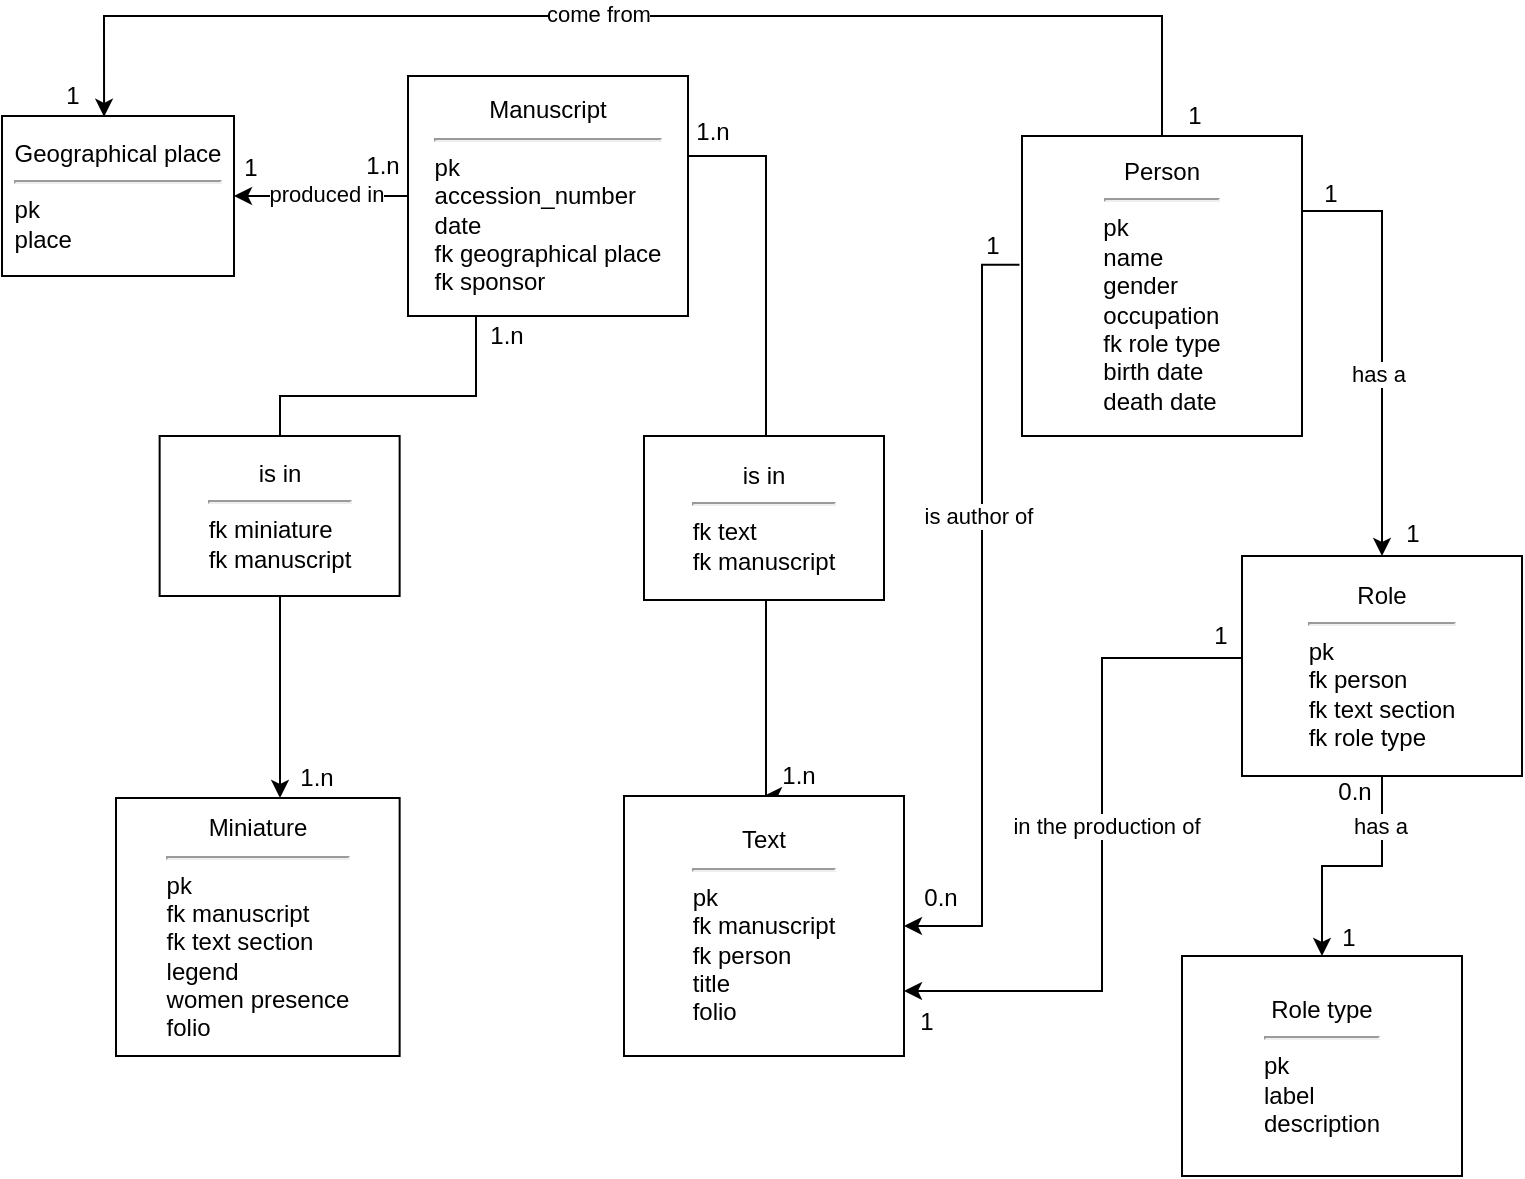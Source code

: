 <mxfile version="20.7.4" type="github">
  <diagram id="q0DILytYg0iy6yfAkVPH" name="Page-1">
    <mxGraphModel dx="896" dy="529" grid="1" gridSize="10" guides="1" tooltips="1" connect="1" arrows="1" fold="1" page="1" pageScale="1" pageWidth="827" pageHeight="1169" math="0" shadow="0">
      <root>
        <mxCell id="0" />
        <mxCell id="1" parent="0" />
        <mxCell id="4ma81mb0YaSDIXV27W-R-30" style="edgeStyle=orthogonalEdgeStyle;rounded=0;orthogonalLoop=1;jettySize=auto;html=1;" parent="1" source="Z-nDP4wHouM15RZJmkO2-1" target="Z-nDP4wHouM15RZJmkO2-10" edge="1">
          <mxGeometry relative="1" as="geometry">
            <Array as="points">
              <mxPoint x="277" y="260" />
              <mxPoint x="179" y="260" />
            </Array>
          </mxGeometry>
        </mxCell>
        <mxCell id="4ma81mb0YaSDIXV27W-R-31" style="edgeStyle=orthogonalEdgeStyle;rounded=0;orthogonalLoop=1;jettySize=auto;html=1;entryX=0.5;entryY=0;entryDx=0;entryDy=0;" parent="1" source="Z-nDP4wHouM15RZJmkO2-1" target="Z-nDP4wHouM15RZJmkO2-14" edge="1">
          <mxGeometry relative="1" as="geometry">
            <Array as="points">
              <mxPoint x="422" y="140" />
            </Array>
          </mxGeometry>
        </mxCell>
        <mxCell id="f1sQHdEGRzn72mfnm5AS-35" style="edgeStyle=orthogonalEdgeStyle;rounded=0;orthogonalLoop=1;jettySize=auto;html=1;exitX=0;exitY=0.5;exitDx=0;exitDy=0;entryX=1;entryY=0.5;entryDx=0;entryDy=0;" edge="1" parent="1" source="Z-nDP4wHouM15RZJmkO2-1" target="F8eL2Q75ojKpojj5MNbm-3">
          <mxGeometry relative="1" as="geometry" />
        </mxCell>
        <mxCell id="f1sQHdEGRzn72mfnm5AS-36" value="produced in" style="edgeLabel;html=1;align=center;verticalAlign=middle;resizable=0;points=[];" vertex="1" connectable="0" parent="f1sQHdEGRzn72mfnm5AS-35">
          <mxGeometry x="0.032" y="2" relative="1" as="geometry">
            <mxPoint x="4" y="-3" as="offset" />
          </mxGeometry>
        </mxCell>
        <mxCell id="Z-nDP4wHouM15RZJmkO2-1" value="&lt;div&gt;Manuscript&lt;/div&gt;&lt;div&gt;&lt;hr&gt;&lt;/div&gt;&lt;div align=&quot;left&quot;&gt;pk&lt;/div&gt;&lt;div align=&quot;left&quot;&gt;accession_number&lt;/div&gt;&lt;div align=&quot;left&quot;&gt;date&lt;/div&gt;&lt;div align=&quot;left&quot;&gt;fk geographical place&lt;/div&gt;&lt;div align=&quot;left&quot;&gt;fk sponsor&lt;br&gt;&lt;/div&gt;" style="rounded=0;whiteSpace=wrap;html=1;" parent="1" vertex="1">
          <mxGeometry x="243" y="100" width="140" height="120" as="geometry" />
        </mxCell>
        <mxCell id="f1sQHdEGRzn72mfnm5AS-17" style="edgeStyle=orthogonalEdgeStyle;rounded=0;orthogonalLoop=1;jettySize=auto;html=1;exitX=0;exitY=0.5;exitDx=0;exitDy=0;entryX=1;entryY=0.75;entryDx=0;entryDy=0;" edge="1" parent="1" source="Z-nDP4wHouM15RZJmkO2-4" target="Z-nDP4wHouM15RZJmkO2-14">
          <mxGeometry relative="1" as="geometry">
            <Array as="points">
              <mxPoint x="590" y="391" />
              <mxPoint x="590" y="557" />
            </Array>
          </mxGeometry>
        </mxCell>
        <mxCell id="f1sQHdEGRzn72mfnm5AS-23" value="in the production of" style="edgeLabel;html=1;align=center;verticalAlign=middle;resizable=0;points=[];" vertex="1" connectable="0" parent="f1sQHdEGRzn72mfnm5AS-17">
          <mxGeometry x="-0.072" y="2" relative="1" as="geometry">
            <mxPoint as="offset" />
          </mxGeometry>
        </mxCell>
        <mxCell id="f1sQHdEGRzn72mfnm5AS-18" style="edgeStyle=orthogonalEdgeStyle;rounded=0;orthogonalLoop=1;jettySize=auto;html=1;exitX=0.5;exitY=1;exitDx=0;exitDy=0;entryX=0.5;entryY=0;entryDx=0;entryDy=0;" edge="1" parent="1" source="Z-nDP4wHouM15RZJmkO2-4" target="f1sQHdEGRzn72mfnm5AS-9">
          <mxGeometry relative="1" as="geometry" />
        </mxCell>
        <mxCell id="f1sQHdEGRzn72mfnm5AS-22" value="has a" style="edgeLabel;html=1;align=center;verticalAlign=middle;resizable=0;points=[];" vertex="1" connectable="0" parent="f1sQHdEGRzn72mfnm5AS-18">
          <mxGeometry x="-0.591" y="3" relative="1" as="geometry">
            <mxPoint x="-4" as="offset" />
          </mxGeometry>
        </mxCell>
        <mxCell id="Z-nDP4wHouM15RZJmkO2-4" value="&lt;div&gt;Role&lt;br&gt;&lt;/div&gt;&lt;div&gt;&lt;hr&gt;&lt;/div&gt;&lt;div align=&quot;left&quot;&gt;pk&lt;/div&gt;&lt;div align=&quot;left&quot;&gt;fk person&lt;/div&gt;&lt;div align=&quot;left&quot;&gt;fk text section&lt;/div&gt;&lt;div align=&quot;left&quot;&gt;fk role type&lt;br&gt;&lt;/div&gt;" style="rounded=0;whiteSpace=wrap;html=1;" parent="1" vertex="1">
          <mxGeometry x="660" y="340" width="140" height="110" as="geometry" />
        </mxCell>
        <mxCell id="Z-nDP4wHouM15RZJmkO2-10" value="&lt;div&gt;Miniature&lt;br&gt;&lt;/div&gt;&lt;div&gt;&lt;hr&gt;&lt;/div&gt;&lt;div align=&quot;left&quot;&gt;pk&lt;/div&gt;&lt;div align=&quot;left&quot;&gt;fk manuscript&lt;/div&gt;&lt;div align=&quot;left&quot;&gt;fk text section&lt;br&gt;&lt;/div&gt;&lt;div align=&quot;left&quot;&gt;legend&lt;/div&gt;&lt;div align=&quot;left&quot;&gt;women presence&lt;/div&gt;&lt;div align=&quot;left&quot;&gt;folio&lt;br&gt;&lt;/div&gt;" style="rounded=0;whiteSpace=wrap;html=1;" parent="1" vertex="1">
          <mxGeometry x="97" y="461" width="141.82" height="129" as="geometry" />
        </mxCell>
        <mxCell id="Z-nDP4wHouM15RZJmkO2-14" value="&lt;div align=&quot;center&quot;&gt;Text&lt;/div&gt;&lt;div align=&quot;center&quot;&gt;&lt;hr&gt;&lt;/div&gt;&lt;div align=&quot;left&quot;&gt;pk&lt;/div&gt;&lt;div align=&quot;left&quot;&gt;fk manuscript&lt;br&gt;&lt;/div&gt;&lt;div align=&quot;left&quot;&gt;fk person&lt;br&gt;&lt;/div&gt;&lt;div align=&quot;left&quot;&gt;title&lt;/div&gt;&lt;div align=&quot;left&quot;&gt;folio&lt;/div&gt;" style="rounded=0;whiteSpace=wrap;html=1;align=center;" parent="1" vertex="1">
          <mxGeometry x="351" y="460" width="140" height="130" as="geometry" />
        </mxCell>
        <mxCell id="F8eL2Q75ojKpojj5MNbm-3" value="&lt;div&gt;Geographical place&lt;br&gt;&lt;/div&gt;&lt;div&gt;&lt;hr&gt;&lt;/div&gt;&lt;div align=&quot;left&quot;&gt;pk&lt;/div&gt;&lt;div align=&quot;left&quot;&gt;place&lt;br&gt;&lt;/div&gt;" style="rounded=0;whiteSpace=wrap;html=1;" parent="1" vertex="1">
          <mxGeometry x="40" y="120" width="116" height="80" as="geometry" />
        </mxCell>
        <mxCell id="f1sQHdEGRzn72mfnm5AS-15" style="edgeStyle=orthogonalEdgeStyle;rounded=0;orthogonalLoop=1;jettySize=auto;html=1;exitX=-0.009;exitY=0.429;exitDx=0;exitDy=0;entryX=1;entryY=0.5;entryDx=0;entryDy=0;exitPerimeter=0;" edge="1" parent="1" source="f1sQHdEGRzn72mfnm5AS-21" target="Z-nDP4wHouM15RZJmkO2-14">
          <mxGeometry relative="1" as="geometry">
            <mxPoint x="535.75" y="272.0" as="sourcePoint" />
            <Array as="points">
              <mxPoint x="530" y="194" />
              <mxPoint x="530" y="525" />
            </Array>
          </mxGeometry>
        </mxCell>
        <mxCell id="f1sQHdEGRzn72mfnm5AS-19" value="is author of" style="edgeLabel;html=1;align=center;verticalAlign=middle;resizable=0;points=[];" vertex="1" connectable="0" parent="f1sQHdEGRzn72mfnm5AS-15">
          <mxGeometry x="-0.339" y="-2" relative="1" as="geometry">
            <mxPoint y="16" as="offset" />
          </mxGeometry>
        </mxCell>
        <mxCell id="f1sQHdEGRzn72mfnm5AS-16" style="edgeStyle=orthogonalEdgeStyle;rounded=0;orthogonalLoop=1;jettySize=auto;html=1;exitX=1;exitY=0.25;exitDx=0;exitDy=0;entryX=0.5;entryY=0;entryDx=0;entryDy=0;" edge="1" parent="1" source="f1sQHdEGRzn72mfnm5AS-21" target="Z-nDP4wHouM15RZJmkO2-4">
          <mxGeometry relative="1" as="geometry">
            <mxPoint x="607.25" y="272.0" as="sourcePoint" />
          </mxGeometry>
        </mxCell>
        <mxCell id="f1sQHdEGRzn72mfnm5AS-20" value="has a" style="edgeLabel;html=1;align=center;verticalAlign=middle;resizable=0;points=[];" vertex="1" connectable="0" parent="f1sQHdEGRzn72mfnm5AS-16">
          <mxGeometry x="0.125" y="3" relative="1" as="geometry">
            <mxPoint x="-5" y="2" as="offset" />
          </mxGeometry>
        </mxCell>
        <mxCell id="4ma81mb0YaSDIXV27W-R-4" value="&lt;div&gt;is in&lt;br&gt;&lt;/div&gt;&lt;div&gt;&lt;hr&gt;&lt;/div&gt;&lt;div align=&quot;left&quot;&gt;fk miniature&lt;br&gt;&lt;/div&gt;&lt;div align=&quot;left&quot;&gt;fk manuscript&lt;br&gt;&lt;/div&gt;" style="rounded=0;whiteSpace=wrap;html=1;" parent="1" vertex="1">
          <mxGeometry x="118.82" y="280" width="120" height="80" as="geometry" />
        </mxCell>
        <mxCell id="4ma81mb0YaSDIXV27W-R-6" value="&lt;div&gt;is in&lt;br&gt;&lt;/div&gt;&lt;div&gt;&lt;hr&gt;&lt;/div&gt;&lt;div align=&quot;left&quot;&gt;fk text&lt;/div&gt;&lt;div align=&quot;left&quot;&gt;fk manuscript&lt;br&gt;&lt;/div&gt;" style="rounded=0;whiteSpace=wrap;html=1;" parent="1" vertex="1">
          <mxGeometry x="361" y="280" width="120" height="82" as="geometry" />
        </mxCell>
        <mxCell id="4ma81mb0YaSDIXV27W-R-45" value="1.n" style="text;html=1;align=center;verticalAlign=middle;resizable=0;points=[];autosize=1;strokeColor=none;fillColor=none;" parent="1" vertex="1">
          <mxGeometry x="177" y="436" width="40" height="30" as="geometry" />
        </mxCell>
        <mxCell id="4ma81mb0YaSDIXV27W-R-46" value="1.n" style="text;html=1;align=center;verticalAlign=middle;resizable=0;points=[];autosize=1;strokeColor=none;fillColor=none;" parent="1" vertex="1">
          <mxGeometry x="272" y="215" width="40" height="30" as="geometry" />
        </mxCell>
        <mxCell id="4ma81mb0YaSDIXV27W-R-47" value="1.n" style="text;html=1;align=center;verticalAlign=middle;resizable=0;points=[];autosize=1;strokeColor=none;fillColor=none;" parent="1" vertex="1">
          <mxGeometry x="375" y="113" width="40" height="30" as="geometry" />
        </mxCell>
        <mxCell id="4ma81mb0YaSDIXV27W-R-49" value="1.n" style="text;html=1;align=center;verticalAlign=middle;resizable=0;points=[];autosize=1;strokeColor=none;fillColor=none;" parent="1" vertex="1">
          <mxGeometry x="418" y="435" width="40" height="30" as="geometry" />
        </mxCell>
        <mxCell id="f1sQHdEGRzn72mfnm5AS-9" value="&lt;div&gt;Role type&lt;br&gt;&lt;/div&gt;&lt;div&gt;&lt;hr&gt;&lt;/div&gt;&lt;div align=&quot;left&quot;&gt;pk&lt;br&gt;&lt;/div&gt;&lt;div align=&quot;left&quot;&gt;label&lt;/div&gt;&lt;div align=&quot;left&quot;&gt;description&lt;br&gt;&lt;/div&gt;" style="rounded=0;whiteSpace=wrap;html=1;" vertex="1" parent="1">
          <mxGeometry x="630" y="540" width="140" height="110" as="geometry" />
        </mxCell>
        <mxCell id="f1sQHdEGRzn72mfnm5AS-33" style="edgeStyle=orthogonalEdgeStyle;rounded=0;orthogonalLoop=1;jettySize=auto;html=1;exitX=0.5;exitY=0;exitDx=0;exitDy=0;entryX=0.44;entryY=0.005;entryDx=0;entryDy=0;entryPerimeter=0;" edge="1" parent="1" source="f1sQHdEGRzn72mfnm5AS-21" target="F8eL2Q75ojKpojj5MNbm-3">
          <mxGeometry relative="1" as="geometry">
            <Array as="points">
              <mxPoint x="620" y="70" />
              <mxPoint x="91" y="70" />
            </Array>
          </mxGeometry>
        </mxCell>
        <mxCell id="f1sQHdEGRzn72mfnm5AS-34" value="come from" style="edgeLabel;html=1;align=center;verticalAlign=middle;resizable=0;points=[];" vertex="1" connectable="0" parent="f1sQHdEGRzn72mfnm5AS-33">
          <mxGeometry x="0.073" y="1" relative="1" as="geometry">
            <mxPoint x="1" y="-2" as="offset" />
          </mxGeometry>
        </mxCell>
        <mxCell id="f1sQHdEGRzn72mfnm5AS-21" value="&lt;div align=&quot;center&quot;&gt;Person&lt;br&gt;&lt;/div&gt;&lt;div align=&quot;center&quot;&gt;&lt;hr&gt;&lt;/div&gt;&lt;div align=&quot;left&quot;&gt;pk&lt;/div&gt;&lt;div align=&quot;left&quot;&gt;name&lt;/div&gt;&lt;div align=&quot;left&quot;&gt;gender&lt;/div&gt;&lt;div align=&quot;left&quot;&gt;occupation&lt;/div&gt;&lt;div align=&quot;left&quot;&gt;fk role type&lt;/div&gt;&lt;div align=&quot;left&quot;&gt;birth date&lt;/div&gt;&lt;div align=&quot;left&quot;&gt;death date&lt;br&gt;&lt;/div&gt;" style="rounded=0;whiteSpace=wrap;html=1;align=center;" vertex="1" parent="1">
          <mxGeometry x="550" y="130" width="140" height="150" as="geometry" />
        </mxCell>
        <mxCell id="f1sQHdEGRzn72mfnm5AS-25" value="1" style="text;html=1;align=center;verticalAlign=middle;resizable=0;points=[];autosize=1;strokeColor=none;fillColor=none;" vertex="1" parent="1">
          <mxGeometry x="520" y="170" width="30" height="30" as="geometry" />
        </mxCell>
        <mxCell id="f1sQHdEGRzn72mfnm5AS-26" value="0.n" style="text;html=1;align=center;verticalAlign=middle;resizable=0;points=[];autosize=1;strokeColor=none;fillColor=none;" vertex="1" parent="1">
          <mxGeometry x="489" y="496" width="40" height="30" as="geometry" />
        </mxCell>
        <mxCell id="f1sQHdEGRzn72mfnm5AS-27" value="1" style="text;html=1;align=center;verticalAlign=middle;resizable=0;points=[];autosize=1;strokeColor=none;fillColor=none;" vertex="1" parent="1">
          <mxGeometry x="634" y="365" width="30" height="30" as="geometry" />
        </mxCell>
        <mxCell id="f1sQHdEGRzn72mfnm5AS-30" value="1" style="text;html=1;align=center;verticalAlign=middle;resizable=0;points=[];autosize=1;strokeColor=none;fillColor=none;" vertex="1" parent="1">
          <mxGeometry x="487" y="558" width="30" height="30" as="geometry" />
        </mxCell>
        <mxCell id="f1sQHdEGRzn72mfnm5AS-31" value="1" style="text;html=1;align=center;verticalAlign=middle;resizable=0;points=[];autosize=1;strokeColor=none;fillColor=none;" vertex="1" parent="1">
          <mxGeometry x="698" y="516" width="30" height="30" as="geometry" />
        </mxCell>
        <mxCell id="f1sQHdEGRzn72mfnm5AS-32" value="0.n" style="text;html=1;align=center;verticalAlign=middle;resizable=0;points=[];autosize=1;strokeColor=none;fillColor=none;" vertex="1" parent="1">
          <mxGeometry x="696" y="443" width="40" height="30" as="geometry" />
        </mxCell>
        <mxCell id="f1sQHdEGRzn72mfnm5AS-37" value="1.n" style="text;html=1;align=center;verticalAlign=middle;resizable=0;points=[];autosize=1;strokeColor=none;fillColor=none;" vertex="1" parent="1">
          <mxGeometry x="210" y="130" width="40" height="30" as="geometry" />
        </mxCell>
        <mxCell id="f1sQHdEGRzn72mfnm5AS-38" value="1" style="text;html=1;align=center;verticalAlign=middle;resizable=0;points=[];autosize=1;strokeColor=none;fillColor=none;" vertex="1" parent="1">
          <mxGeometry x="148.91" y="131" width="30" height="30" as="geometry" />
        </mxCell>
        <mxCell id="f1sQHdEGRzn72mfnm5AS-39" value="1" style="text;html=1;align=center;verticalAlign=middle;resizable=0;points=[];autosize=1;strokeColor=none;fillColor=none;" vertex="1" parent="1">
          <mxGeometry x="60" y="95" width="30" height="30" as="geometry" />
        </mxCell>
        <mxCell id="f1sQHdEGRzn72mfnm5AS-40" value="1" style="text;html=1;align=center;verticalAlign=middle;resizable=0;points=[];autosize=1;strokeColor=none;fillColor=none;" vertex="1" parent="1">
          <mxGeometry x="621" y="105" width="30" height="30" as="geometry" />
        </mxCell>
        <mxCell id="f1sQHdEGRzn72mfnm5AS-41" value="1" style="text;html=1;align=center;verticalAlign=middle;resizable=0;points=[];autosize=1;strokeColor=none;fillColor=none;" vertex="1" parent="1">
          <mxGeometry x="689" y="144" width="30" height="30" as="geometry" />
        </mxCell>
        <mxCell id="f1sQHdEGRzn72mfnm5AS-42" value="1" style="text;html=1;align=center;verticalAlign=middle;resizable=0;points=[];autosize=1;strokeColor=none;fillColor=none;" vertex="1" parent="1">
          <mxGeometry x="730" y="314" width="30" height="30" as="geometry" />
        </mxCell>
      </root>
    </mxGraphModel>
  </diagram>
</mxfile>
